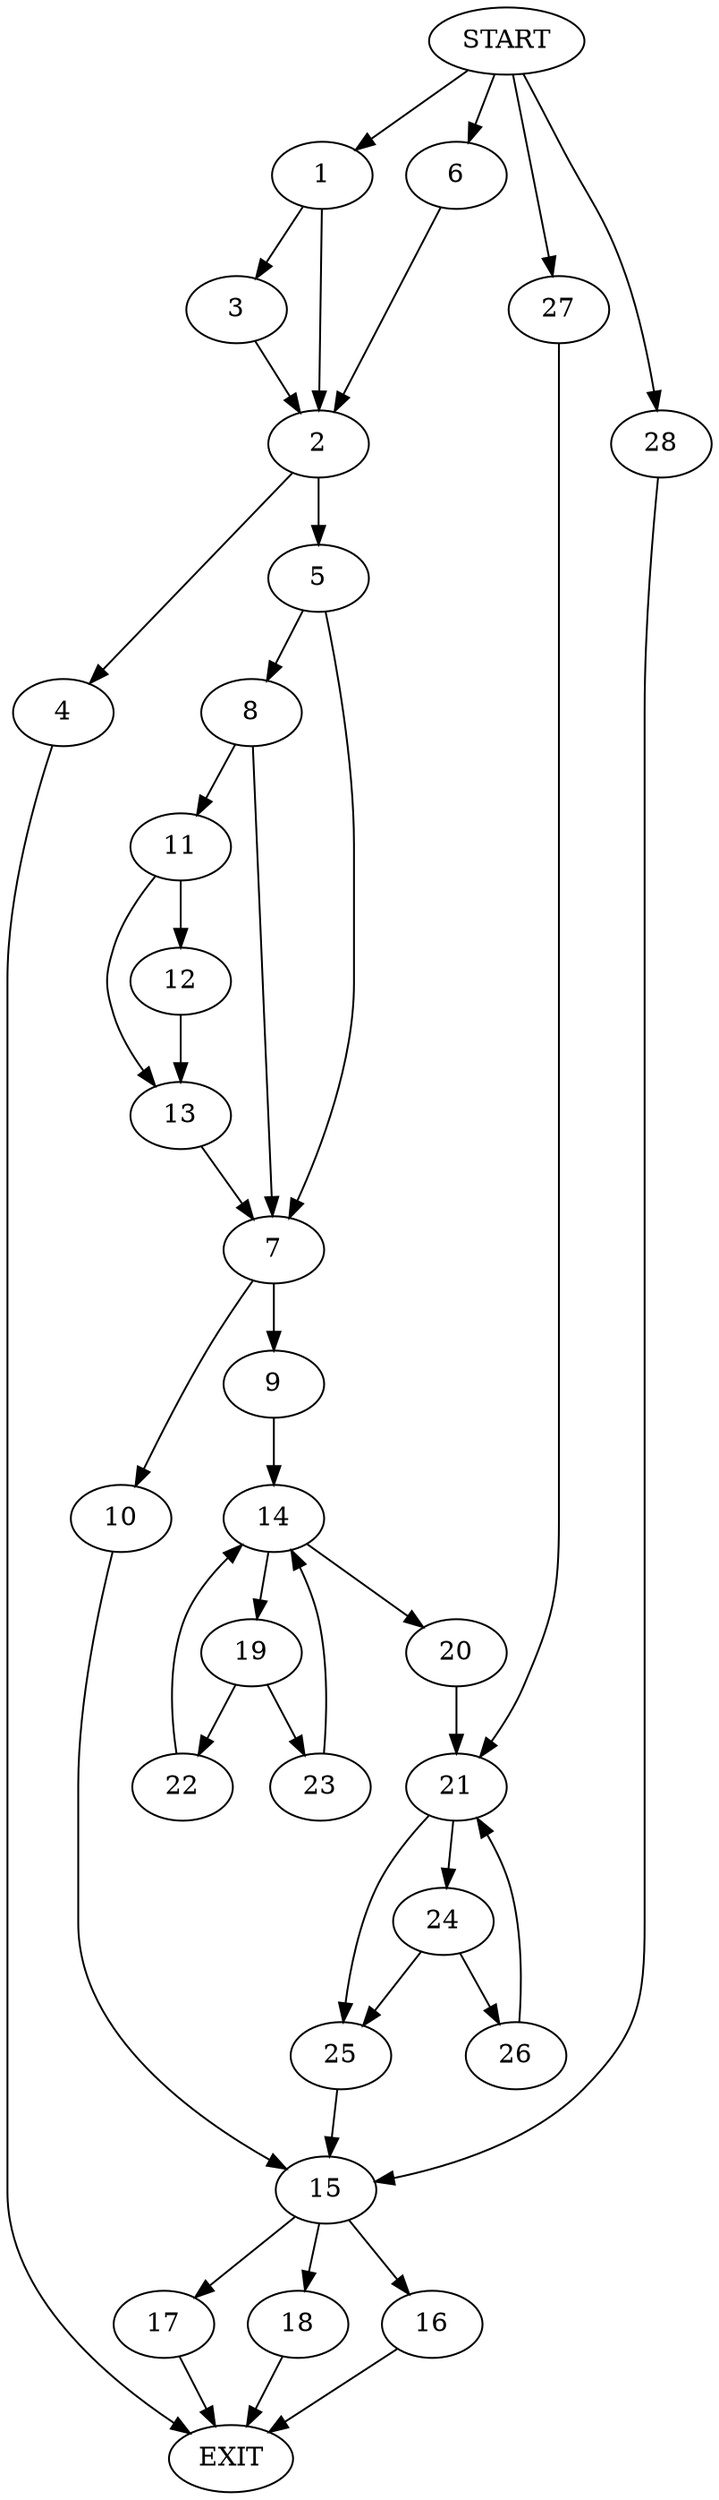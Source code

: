 digraph {
0 [label="START"]
29 [label="EXIT"]
0 -> 1
1 -> 2
1 -> 3
2 -> 4
2 -> 5
3 -> 2
0 -> 6
6 -> 2
5 -> 7
5 -> 8
4 -> 29
7 -> 9
7 -> 10
8 -> 11
8 -> 7
11 -> 12
11 -> 13
13 -> 7
12 -> 13
9 -> 14
10 -> 15
15 -> 16
15 -> 17
15 -> 18
18 -> 29
14 -> 19
14 -> 20
20 -> 21
19 -> 22
19 -> 23
23 -> 14
22 -> 14
21 -> 24
21 -> 25
25 -> 15
24 -> 25
24 -> 26
26 -> 21
0 -> 27
27 -> 21
16 -> 29
0 -> 28
28 -> 15
17 -> 29
}
